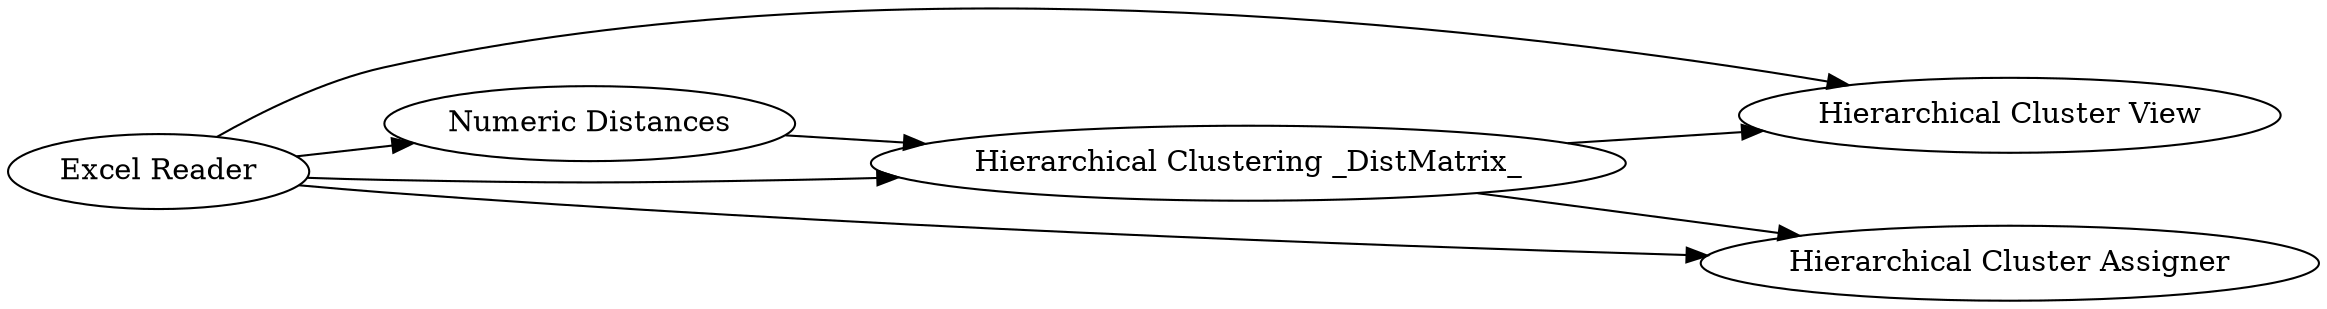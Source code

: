 digraph {
	1 -> 4
	4 -> 3
	1 -> 3
	5 -> 4
	1 -> 6
	4 -> 6
	1 -> 5
	5 [label="Numeric Distances"]
	1 [label="Excel Reader"]
	4 [label="Hierarchical Clustering _DistMatrix_"]
	6 [label="Hierarchical Cluster Assigner"]
	3 [label="Hierarchical Cluster View"]
	rankdir=LR
}
